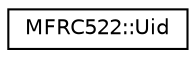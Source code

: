digraph "Graphical Class Hierarchy"
{
  edge [fontname="Helvetica",fontsize="10",labelfontname="Helvetica",labelfontsize="10"];
  node [fontname="Helvetica",fontsize="10",shape=record];
  rankdir="LR";
  Node0 [label="MFRC522::Uid",height=0.2,width=0.4,color="black", fillcolor="white", style="filled",URL="$struct_m_f_r_c522_1_1_uid.html"];
}
